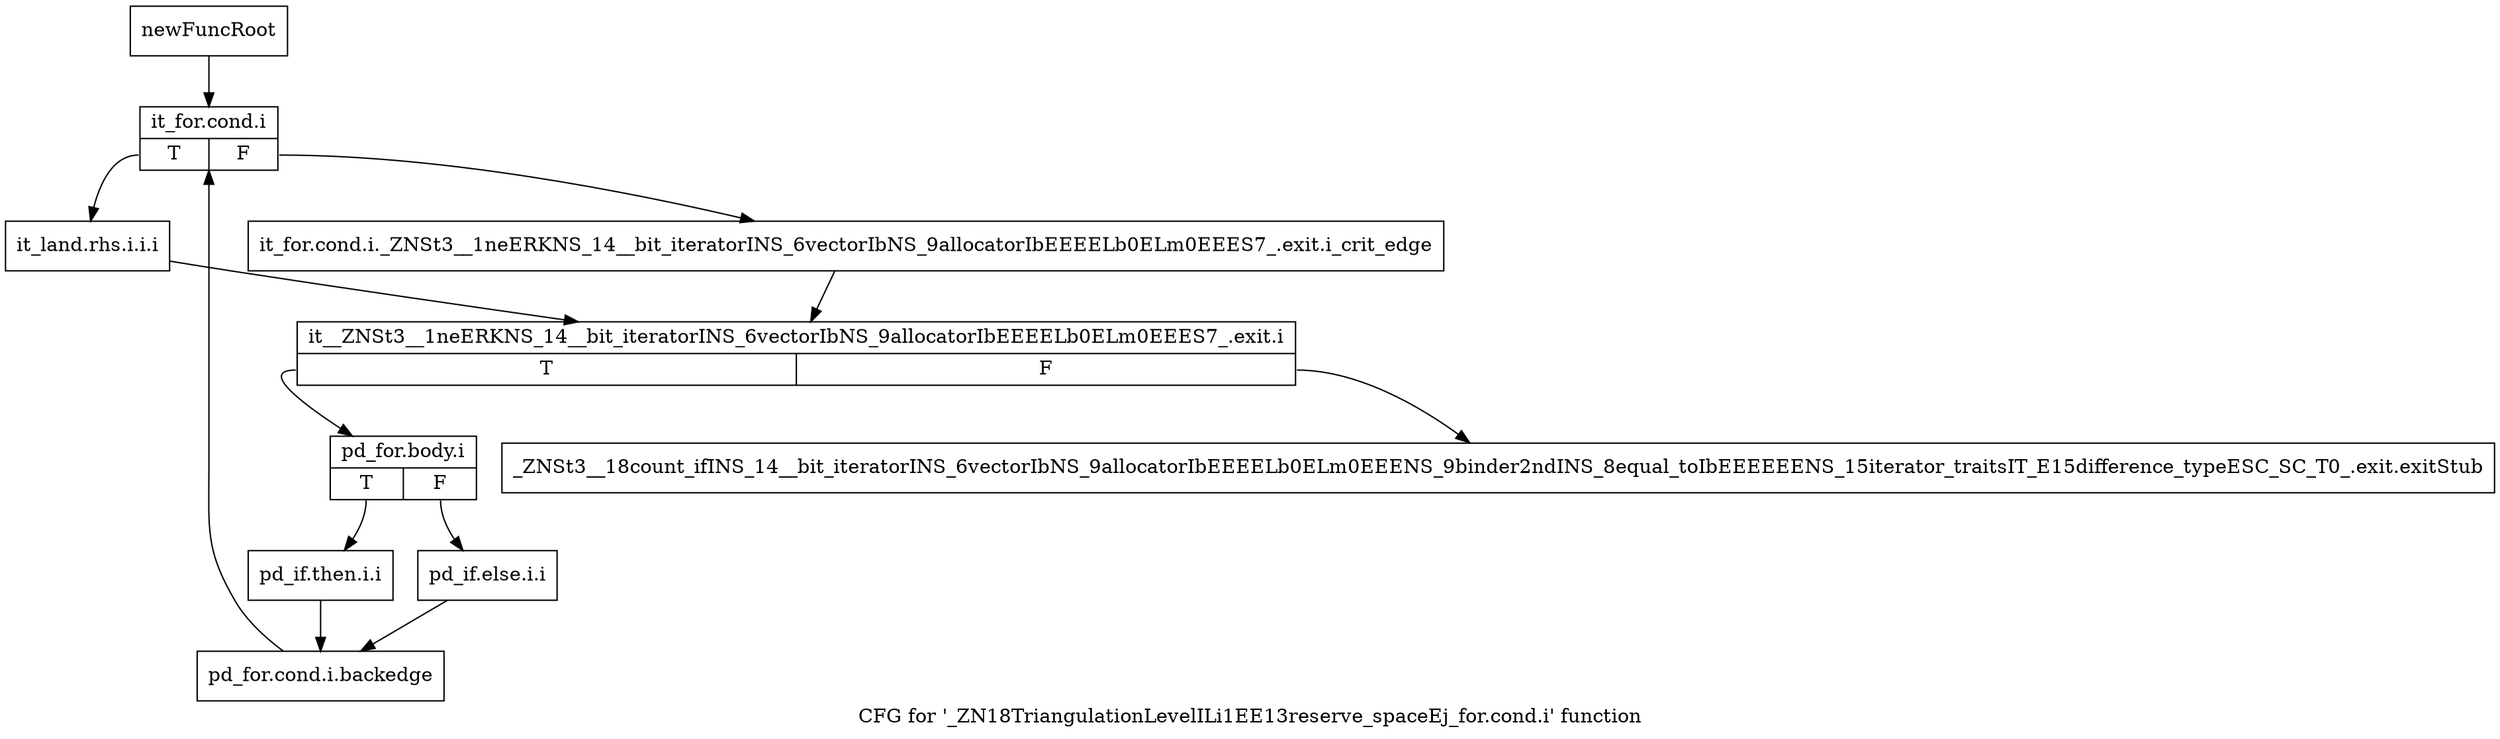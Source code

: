 digraph "CFG for '_ZN18TriangulationLevelILi1EE13reserve_spaceEj_for.cond.i' function" {
	label="CFG for '_ZN18TriangulationLevelILi1EE13reserve_spaceEj_for.cond.i' function";

	Node0x97989e0 [shape=record,label="{newFuncRoot}"];
	Node0x97989e0 -> Node0x9798a80;
	Node0x9798a30 [shape=record,label="{_ZNSt3__18count_ifINS_14__bit_iteratorINS_6vectorIbNS_9allocatorIbEEEELb0ELm0EEENS_9binder2ndINS_8equal_toIbEEEEEENS_15iterator_traitsIT_E15difference_typeESC_SC_T0_.exit.exitStub}"];
	Node0x9798a80 [shape=record,label="{it_for.cond.i|{<s0>T|<s1>F}}"];
	Node0x9798a80:s0 -> Node0x9798b20;
	Node0x9798a80:s1 -> Node0x9798ad0;
	Node0x9798ad0 [shape=record,label="{it_for.cond.i._ZNSt3__1neERKNS_14__bit_iteratorINS_6vectorIbNS_9allocatorIbEEEELb0ELm0EEES7_.exit.i_crit_edge}"];
	Node0x9798ad0 -> Node0x9798b70;
	Node0x9798b20 [shape=record,label="{it_land.rhs.i.i.i}"];
	Node0x9798b20 -> Node0x9798b70;
	Node0x9798b70 [shape=record,label="{it__ZNSt3__1neERKNS_14__bit_iteratorINS_6vectorIbNS_9allocatorIbEEEELb0ELm0EEES7_.exit.i|{<s0>T|<s1>F}}"];
	Node0x9798b70:s0 -> Node0x9798bc0;
	Node0x9798b70:s1 -> Node0x9798a30;
	Node0x9798bc0 [shape=record,label="{pd_for.body.i|{<s0>T|<s1>F}}"];
	Node0x9798bc0:s0 -> Node0x9798c60;
	Node0x9798bc0:s1 -> Node0x9798c10;
	Node0x9798c10 [shape=record,label="{pd_if.else.i.i}"];
	Node0x9798c10 -> Node0x9798cb0;
	Node0x9798c60 [shape=record,label="{pd_if.then.i.i}"];
	Node0x9798c60 -> Node0x9798cb0;
	Node0x9798cb0 [shape=record,label="{pd_for.cond.i.backedge}"];
	Node0x9798cb0 -> Node0x9798a80;
}
